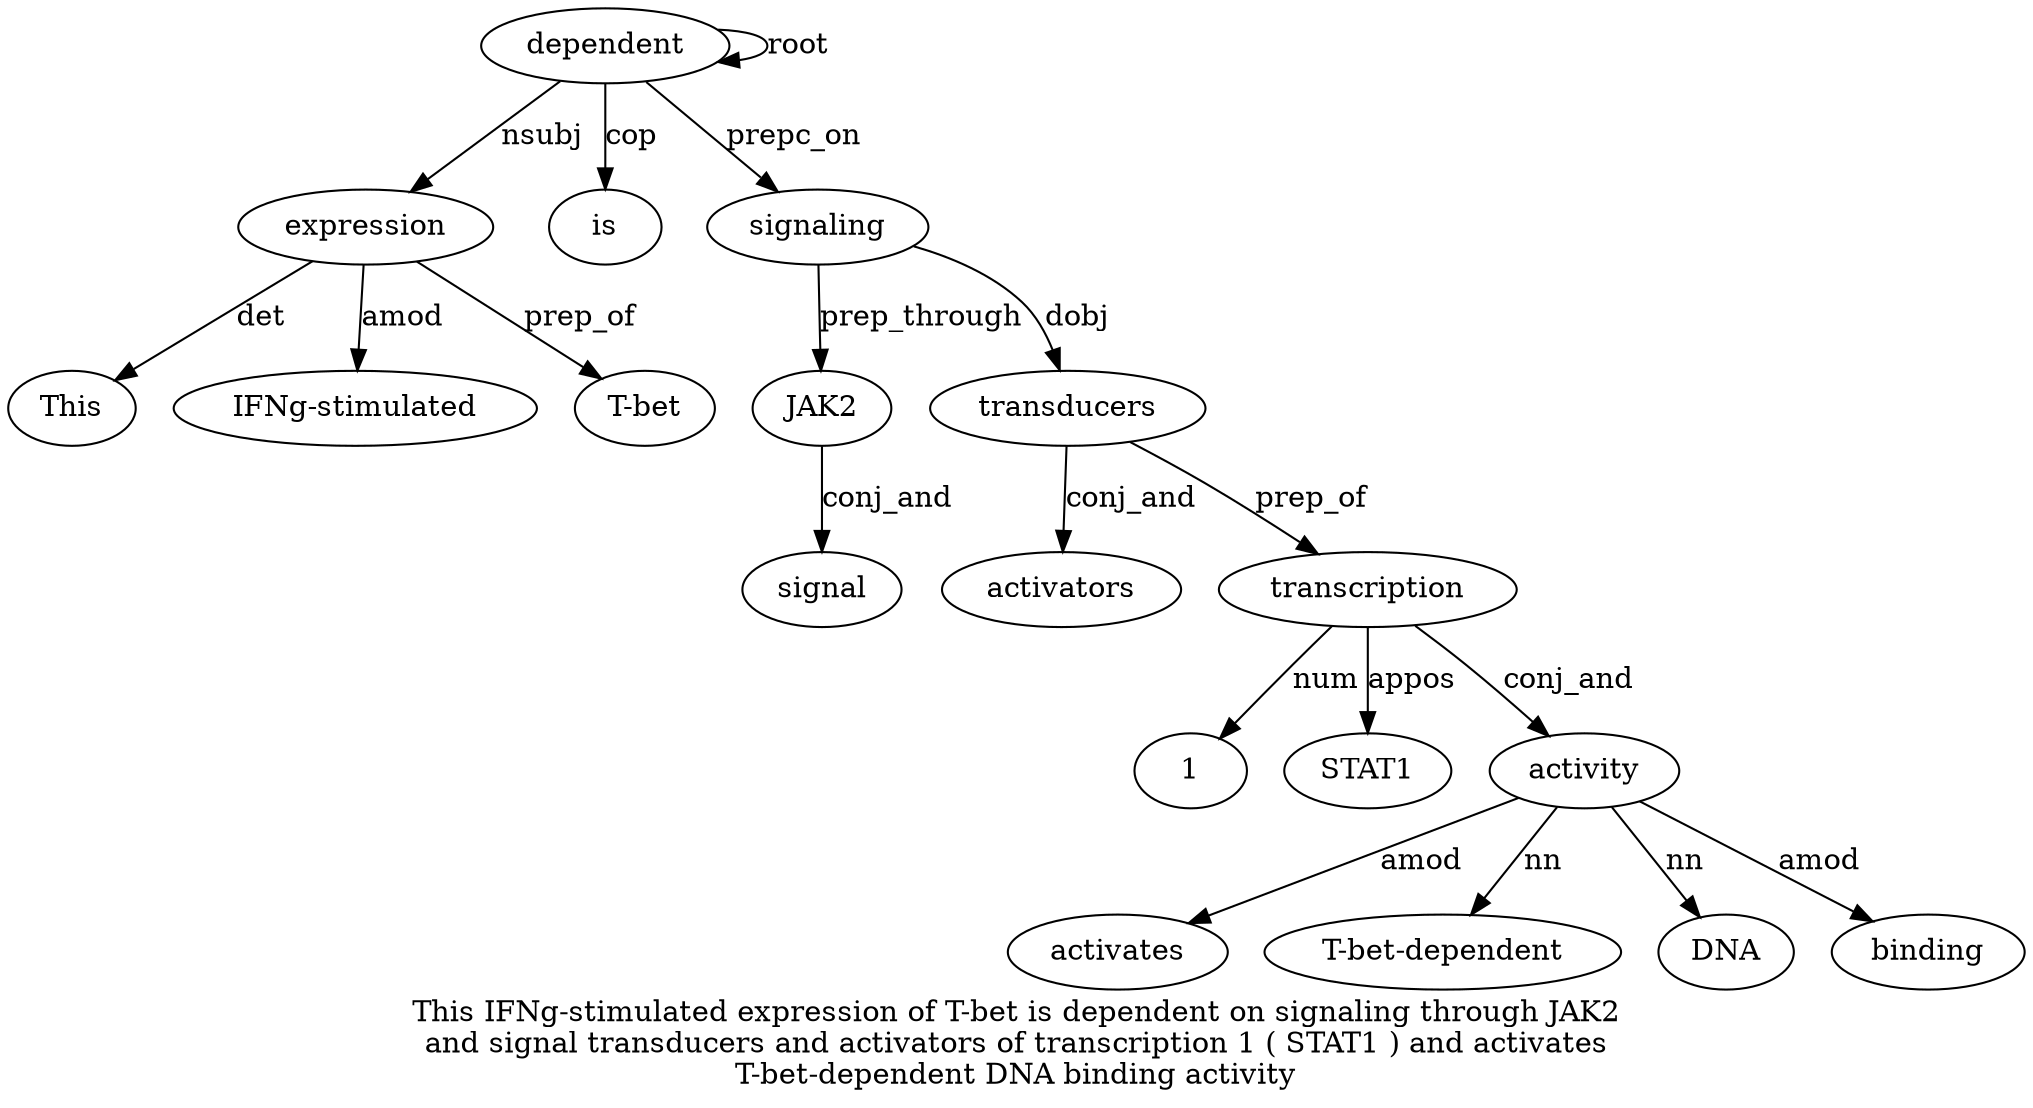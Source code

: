 digraph "This IFNg-stimulated expression of T-bet is dependent on signaling through JAK2 and signal transducers and activators of transcription 1 ( STAT1 ) and activates T-bet-dependent DNA binding activity" {
label="This IFNg-stimulated expression of T-bet is dependent on signaling through JAK2
and signal transducers and activators of transcription 1 ( STAT1 ) and activates
T-bet-dependent DNA binding activity";
expression3 [style=filled, fillcolor=white, label=expression];
This1 [style=filled, fillcolor=white, label=This];
expression3 -> This1  [label=det];
"IFNg-stimulated2" [style=filled, fillcolor=white, label="IFNg-stimulated"];
expression3 -> "IFNg-stimulated2"  [label=amod];
dependent7 [style=filled, fillcolor=white, label=dependent];
dependent7 -> expression3  [label=nsubj];
"T-bet5" [style=filled, fillcolor=white, label="T-bet"];
expression3 -> "T-bet5"  [label=prep_of];
is6 [style=filled, fillcolor=white, label=is];
dependent7 -> is6  [label=cop];
dependent7 -> dependent7  [label=root];
signaling9 [style=filled, fillcolor=white, label=signaling];
dependent7 -> signaling9  [label=prepc_on];
JAK211 [style=filled, fillcolor=white, label=JAK2];
signaling9 -> JAK211  [label=prep_through];
signal13 [style=filled, fillcolor=white, label=signal];
JAK211 -> signal13  [label=conj_and];
transducers14 [style=filled, fillcolor=white, label=transducers];
signaling9 -> transducers14  [label=dobj];
activators16 [style=filled, fillcolor=white, label=activators];
transducers14 -> activators16  [label=conj_and];
transcription18 [style=filled, fillcolor=white, label=transcription];
transducers14 -> transcription18  [label=prep_of];
119 [style=filled, fillcolor=white, label=1];
transcription18 -> 119  [label=num];
STAT12 [style=filled, fillcolor=white, label=STAT1];
transcription18 -> STAT12  [label=appos];
activity28 [style=filled, fillcolor=white, label=activity];
activates24 [style=filled, fillcolor=white, label=activates];
activity28 -> activates24  [label=amod];
"T-bet-dependent25" [style=filled, fillcolor=white, label="T-bet-dependent"];
activity28 -> "T-bet-dependent25"  [label=nn];
DNA26 [style=filled, fillcolor=white, label=DNA];
activity28 -> DNA26  [label=nn];
binding27 [style=filled, fillcolor=white, label=binding];
activity28 -> binding27  [label=amod];
transcription18 -> activity28  [label=conj_and];
}
